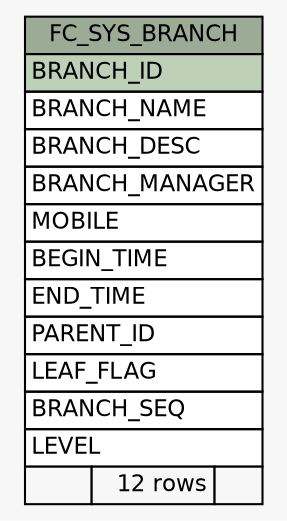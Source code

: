 // dot 2.26.0 on Linux 2.6.32-504.8.1.el6.x86_64
// SchemaSpy rev 590
digraph "FC_SYS_BRANCH" {
  graph [
    rankdir="RL"
    bgcolor="#f7f7f7"
    nodesep="0.18"
    ranksep="0.46"
    fontname="Helvetica"
    fontsize="11"
  ];
  node [
    fontname="Helvetica"
    fontsize="11"
    shape="plaintext"
  ];
  edge [
    arrowsize="0.8"
  ];
  "FC_SYS_BRANCH" [
    label=<
    <TABLE BORDER="0" CELLBORDER="1" CELLSPACING="0" BGCOLOR="#ffffff">
      <TR><TD COLSPAN="3" BGCOLOR="#9bab96" ALIGN="CENTER">FC_SYS_BRANCH</TD></TR>
      <TR><TD PORT="BRANCH_ID" COLSPAN="3" BGCOLOR="#bed1b8" ALIGN="LEFT">BRANCH_ID</TD></TR>
      <TR><TD PORT="BRANCH_NAME" COLSPAN="3" ALIGN="LEFT">BRANCH_NAME</TD></TR>
      <TR><TD PORT="BRANCH_DESC" COLSPAN="3" ALIGN="LEFT">BRANCH_DESC</TD></TR>
      <TR><TD PORT="BRANCH_MANAGER" COLSPAN="3" ALIGN="LEFT">BRANCH_MANAGER</TD></TR>
      <TR><TD PORT="MOBILE" COLSPAN="3" ALIGN="LEFT">MOBILE</TD></TR>
      <TR><TD PORT="BEGIN_TIME" COLSPAN="3" ALIGN="LEFT">BEGIN_TIME</TD></TR>
      <TR><TD PORT="END_TIME" COLSPAN="3" ALIGN="LEFT">END_TIME</TD></TR>
      <TR><TD PORT="PARENT_ID" COLSPAN="3" ALIGN="LEFT">PARENT_ID</TD></TR>
      <TR><TD PORT="LEAF_FLAG" COLSPAN="3" ALIGN="LEFT">LEAF_FLAG</TD></TR>
      <TR><TD PORT="BRANCH_SEQ" COLSPAN="3" ALIGN="LEFT">BRANCH_SEQ</TD></TR>
      <TR><TD PORT="LEVEL" COLSPAN="3" ALIGN="LEFT">LEVEL</TD></TR>
      <TR><TD ALIGN="LEFT" BGCOLOR="#f7f7f7">  </TD><TD ALIGN="RIGHT" BGCOLOR="#f7f7f7">12 rows</TD><TD ALIGN="RIGHT" BGCOLOR="#f7f7f7">  </TD></TR>
    </TABLE>>
    URL="tables/FC_SYS_BRANCH.html"
    tooltip="FC_SYS_BRANCH"
  ];
}
